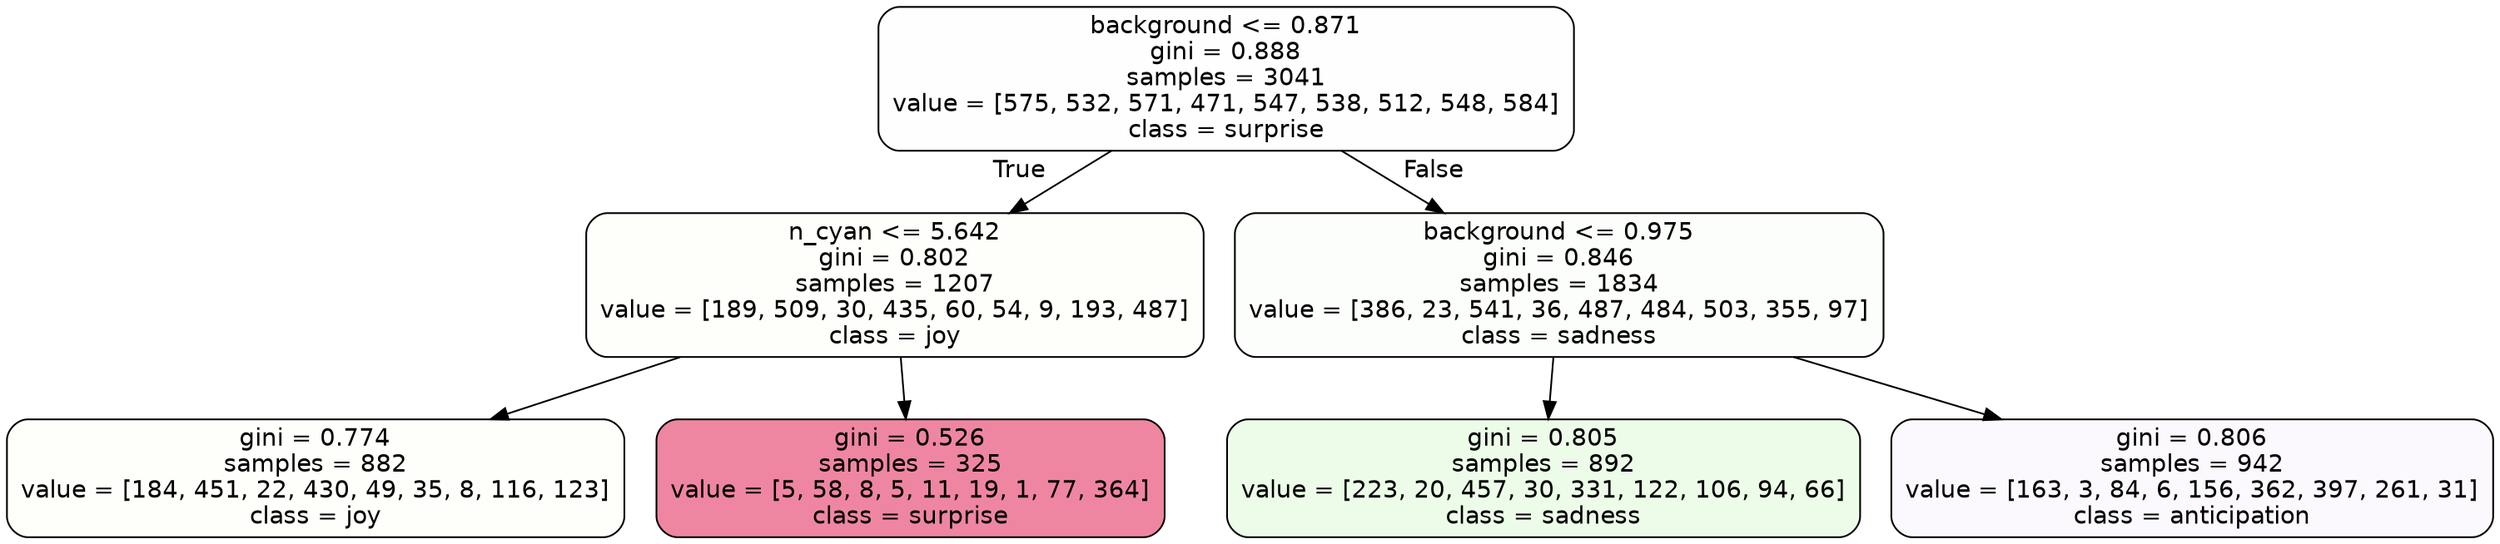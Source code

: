 digraph Tree {
node [shape=box, style="filled, rounded", color="black", fontname=helvetica] ;
edge [fontname=helvetica] ;
0 [label="background <= 0.871\ngini = 0.888\nsamples = 3041\nvalue = [575, 532, 571, 471, 547, 538, 512, 548, 584]\nclass = surprise", fillcolor="#e5396401"] ;
1 [label="n_cyan <= 5.642\ngini = 0.802\nsamples = 1207\nvalue = [189, 509, 30, 435, 60, 54, 9, 193, 487]\nclass = joy", fillcolor="#d7e53904"] ;
0 -> 1 [labeldistance=2.5, labelangle=45, headlabel="True"] ;
2 [label="gini = 0.774\nsamples = 882\nvalue = [184, 451, 22, 430, 49, 35, 8, 116, 123]\nclass = joy", fillcolor="#d7e53905"] ;
1 -> 2 ;
3 [label="gini = 0.526\nsamples = 325\nvalue = [5, 58, 8, 5, 11, 19, 1, 77, 364]\nclass = surprise", fillcolor="#e539649b"] ;
1 -> 3 ;
4 [label="background <= 0.975\ngini = 0.846\nsamples = 1834\nvalue = [386, 23, 541, 36, 487, 484, 503, 355, 97]\nclass = sadness", fillcolor="#64e53904"] ;
0 -> 4 [labeldistance=2.5, labelangle=-45, headlabel="False"] ;
5 [label="gini = 0.805\nsamples = 892\nvalue = [223, 20, 457, 30, 331, 122, 106, 94, 66]\nclass = sadness", fillcolor="#64e5391d"] ;
4 -> 5 ;
6 [label="gini = 0.806\nsamples = 942\nvalue = [163, 3, 84, 6, 156, 362, 397, 261, 31]\nclass = anticipation", fillcolor="#8139e508"] ;
4 -> 6 ;
}